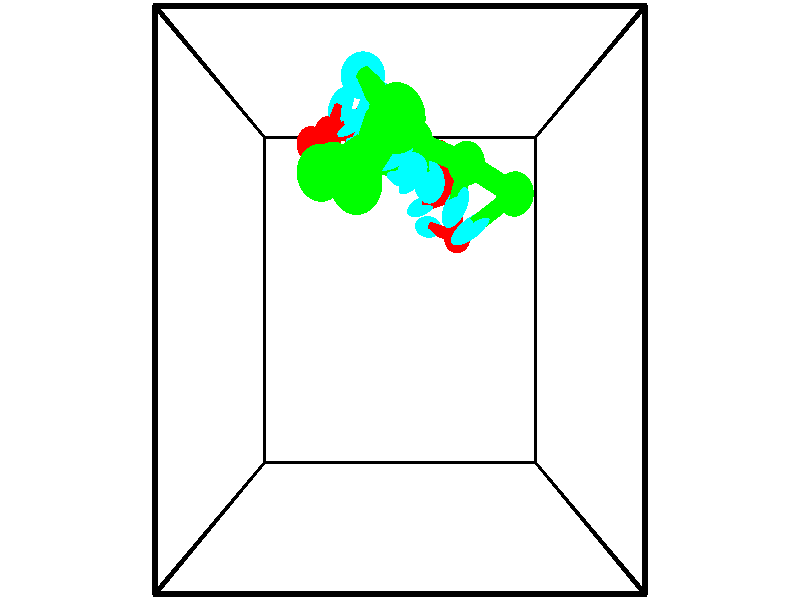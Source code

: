 // switches for output
#declare DRAW_BASES = 1; // possible values are 0, 1; only relevant for DNA ribbons
#declare DRAW_BASES_TYPE = 3; // possible values are 1, 2, 3; only relevant for DNA ribbons
#declare DRAW_FOG = 0; // set to 1 to enable fog

#include "colors.inc"

#include "transforms.inc"
background { rgb <1, 1, 1>}

#default {
   normal{
       ripples 0.25
       frequency 0.20
       turbulence 0.2
       lambda 5
   }
	finish {
		phong 0.1
		phong_size 40.
	}
}

// original window dimensions: 1024x640


// camera settings

camera {
	sky <-0, 1, 0>
	up <-0, 1, 0>
	right 1.6 * <1, 0, 0>
	location <2.5, 2.5, 11.1562>
	look_at <2.5, 2.5, 2.5>
	direction <0, 0, -8.6562>
	angle 67.0682
}


# declare cpy_camera_pos = <2.5, 2.5, 11.1562>;
# if (DRAW_FOG = 1)
fog {
	fog_type 2
	up vnormalize(cpy_camera_pos)
	color rgbt<1,1,1,0.3>
	distance 1e-5
	fog_alt 3e-3
	fog_offset 4
}
# end


// LIGHTS

# declare lum = 6;
global_settings {
	ambient_light rgb lum * <0.05, 0.05, 0.05>
	max_trace_level 15
}# declare cpy_direct_light_amount = 0.25;
light_source
{	1000 * <-1, -1, 1>,
	rgb lum * cpy_direct_light_amount
	parallel
}

light_source
{	1000 * <1, 1, -1>,
	rgb lum * cpy_direct_light_amount
	parallel
}

// strand 0

// nucleotide -1

// particle -1
sphere {
	<1.308586, 4.533175, 1.534775> 0.250000
	pigment { color rgbt <1,0,0,0> }
	no_shadow
}
cylinder {
	<1.438267, 4.888640, 1.405056>,  <1.516075, 5.101920, 1.327224>, 0.100000
	pigment { color rgbt <1,0,0,0> }
	no_shadow
}
cylinder {
	<1.438267, 4.888640, 1.405056>,  <1.308586, 4.533175, 1.534775>, 0.100000
	pigment { color rgbt <1,0,0,0> }
	no_shadow
}

// particle -1
sphere {
	<1.438267, 4.888640, 1.405056> 0.100000
	pigment { color rgbt <1,0,0,0> }
	no_shadow
}
sphere {
	0, 1
	scale<0.080000,0.200000,0.300000>
	matrix <0.177446, -0.393857, -0.901881,
		-0.929197, 0.234845, -0.285378,
		0.324201, 0.888665, -0.324298,
		1.535527, 5.155240, 1.307767>
	pigment { color rgbt <0,1,1,0> }
	no_shadow
}
cylinder {
	<0.992003, 4.709930, 0.878645>,  <1.308586, 4.533175, 1.534775>, 0.130000
	pigment { color rgbt <1,0,0,0> }
	no_shadow
}

// nucleotide -1

// particle -1
sphere {
	<0.992003, 4.709930, 0.878645> 0.250000
	pigment { color rgbt <1,0,0,0> }
	no_shadow
}
cylinder {
	<1.354191, 4.877148, 0.907935>,  <1.571504, 4.977479, 0.925509>, 0.100000
	pigment { color rgbt <1,0,0,0> }
	no_shadow
}
cylinder {
	<1.354191, 4.877148, 0.907935>,  <0.992003, 4.709930, 0.878645>, 0.100000
	pigment { color rgbt <1,0,0,0> }
	no_shadow
}

// particle -1
sphere {
	<1.354191, 4.877148, 0.907935> 0.100000
	pigment { color rgbt <1,0,0,0> }
	no_shadow
}
sphere {
	0, 1
	scale<0.080000,0.200000,0.300000>
	matrix <0.256013, -0.400396, -0.879853,
		-0.338499, 0.815427, -0.469572,
		0.905470, 0.418046, 0.073226,
		1.625832, 5.002562, 0.929903>
	pigment { color rgbt <0,1,1,0> }
	no_shadow
}
cylinder {
	<1.201704, 5.023200, 0.206983>,  <0.992003, 4.709930, 0.878645>, 0.130000
	pigment { color rgbt <1,0,0,0> }
	no_shadow
}

// nucleotide -1

// particle -1
sphere {
	<1.201704, 5.023200, 0.206983> 0.250000
	pigment { color rgbt <1,0,0,0> }
	no_shadow
}
cylinder {
	<1.539536, 4.952837, 0.409266>,  <1.742234, 4.910619, 0.530637>, 0.100000
	pigment { color rgbt <1,0,0,0> }
	no_shadow
}
cylinder {
	<1.539536, 4.952837, 0.409266>,  <1.201704, 5.023200, 0.206983>, 0.100000
	pigment { color rgbt <1,0,0,0> }
	no_shadow
}

// particle -1
sphere {
	<1.539536, 4.952837, 0.409266> 0.100000
	pigment { color rgbt <1,0,0,0> }
	no_shadow
}
sphere {
	0, 1
	scale<0.080000,0.200000,0.300000>
	matrix <0.425017, -0.354182, -0.833016,
		0.325648, 0.918483, -0.224371,
		0.844579, -0.175908, 0.505710,
		1.792909, 4.900064, 0.560979>
	pigment { color rgbt <0,1,1,0> }
	no_shadow
}
cylinder {
	<1.916063, 5.368917, -0.087782>,  <1.201704, 5.023200, 0.206983>, 0.130000
	pigment { color rgbt <1,0,0,0> }
	no_shadow
}

// nucleotide -1

// particle -1
sphere {
	<1.916063, 5.368917, -0.087782> 0.250000
	pigment { color rgbt <1,0,0,0> }
	no_shadow
}
cylinder {
	<2.000484, 5.024289, 0.096892>,  <2.051137, 4.817513, 0.207697>, 0.100000
	pigment { color rgbt <1,0,0,0> }
	no_shadow
}
cylinder {
	<2.000484, 5.024289, 0.096892>,  <1.916063, 5.368917, -0.087782>, 0.100000
	pigment { color rgbt <1,0,0,0> }
	no_shadow
}

// particle -1
sphere {
	<2.000484, 5.024289, 0.096892> 0.100000
	pigment { color rgbt <1,0,0,0> }
	no_shadow
}
sphere {
	0, 1
	scale<0.080000,0.200000,0.300000>
	matrix <0.496742, -0.312251, -0.809782,
		0.841845, 0.400246, 0.362076,
		0.211054, -0.861570, 0.461686,
		2.063801, 4.765818, 0.235398>
	pigment { color rgbt <0,1,1,0> }
	no_shadow
}
cylinder {
	<2.627605, 5.233276, -0.309755>,  <1.916063, 5.368917, -0.087782>, 0.130000
	pigment { color rgbt <1,0,0,0> }
	no_shadow
}

// nucleotide -1

// particle -1
sphere {
	<2.627605, 5.233276, -0.309755> 0.250000
	pigment { color rgbt <1,0,0,0> }
	no_shadow
}
cylinder {
	<2.517948, 4.873665, -0.173172>,  <2.452154, 4.657898, -0.091221>, 0.100000
	pigment { color rgbt <1,0,0,0> }
	no_shadow
}
cylinder {
	<2.517948, 4.873665, -0.173172>,  <2.627605, 5.233276, -0.309755>, 0.100000
	pigment { color rgbt <1,0,0,0> }
	no_shadow
}

// particle -1
sphere {
	<2.517948, 4.873665, -0.173172> 0.100000
	pigment { color rgbt <1,0,0,0> }
	no_shadow
}
sphere {
	0, 1
	scale<0.080000,0.200000,0.300000>
	matrix <0.371246, -0.426472, -0.824802,
		0.887143, -0.099348, 0.450675,
		-0.274143, -0.899028, 0.341459,
		2.435705, 4.603957, -0.070734>
	pigment { color rgbt <0,1,1,0> }
	no_shadow
}
cylinder {
	<3.239805, 4.813069, -0.443812>,  <2.627605, 5.233276, -0.309755>, 0.130000
	pigment { color rgbt <1,0,0,0> }
	no_shadow
}

// nucleotide -1

// particle -1
sphere {
	<3.239805, 4.813069, -0.443812> 0.250000
	pigment { color rgbt <1,0,0,0> }
	no_shadow
}
cylinder {
	<2.944393, 4.558635, -0.354397>,  <2.767146, 4.405975, -0.300747>, 0.100000
	pigment { color rgbt <1,0,0,0> }
	no_shadow
}
cylinder {
	<2.944393, 4.558635, -0.354397>,  <3.239805, 4.813069, -0.443812>, 0.100000
	pigment { color rgbt <1,0,0,0> }
	no_shadow
}

// particle -1
sphere {
	<2.944393, 4.558635, -0.354397> 0.100000
	pigment { color rgbt <1,0,0,0> }
	no_shadow
}
sphere {
	0, 1
	scale<0.080000,0.200000,0.300000>
	matrix <0.406655, -0.684704, -0.604824,
		0.537777, -0.355778, 0.764341,
		-0.738530, -0.636084, 0.223539,
		2.722834, 4.367810, -0.287335>
	pigment { color rgbt <0,1,1,0> }
	no_shadow
}
cylinder {
	<3.533325, 4.150599, -0.219057>,  <3.239805, 4.813069, -0.443812>, 0.130000
	pigment { color rgbt <1,0,0,0> }
	no_shadow
}

// nucleotide -1

// particle -1
sphere {
	<3.533325, 4.150599, -0.219057> 0.250000
	pigment { color rgbt <1,0,0,0> }
	no_shadow
}
cylinder {
	<3.175598, 4.067025, -0.377319>,  <2.960962, 4.016881, -0.472276>, 0.100000
	pigment { color rgbt <1,0,0,0> }
	no_shadow
}
cylinder {
	<3.175598, 4.067025, -0.377319>,  <3.533325, 4.150599, -0.219057>, 0.100000
	pigment { color rgbt <1,0,0,0> }
	no_shadow
}

// particle -1
sphere {
	<3.175598, 4.067025, -0.377319> 0.100000
	pigment { color rgbt <1,0,0,0> }
	no_shadow
}
sphere {
	0, 1
	scale<0.080000,0.200000,0.300000>
	matrix <0.440325, -0.567968, -0.695361,
		-0.079434, -0.796090, 0.599943,
		-0.894318, -0.208934, -0.395654,
		2.907303, 4.004344, -0.496015>
	pigment { color rgbt <0,1,1,0> }
	no_shadow
}
cylinder {
	<3.586169, 3.488794, -0.325629>,  <3.533325, 4.150599, -0.219057>, 0.130000
	pigment { color rgbt <1,0,0,0> }
	no_shadow
}

// nucleotide -1

// particle -1
sphere {
	<3.586169, 3.488794, -0.325629> 0.250000
	pigment { color rgbt <1,0,0,0> }
	no_shadow
}
cylinder {
	<3.281017, 3.609762, -0.554210>,  <3.097926, 3.682343, -0.691358>, 0.100000
	pigment { color rgbt <1,0,0,0> }
	no_shadow
}
cylinder {
	<3.281017, 3.609762, -0.554210>,  <3.586169, 3.488794, -0.325629>, 0.100000
	pigment { color rgbt <1,0,0,0> }
	no_shadow
}

// particle -1
sphere {
	<3.281017, 3.609762, -0.554210> 0.100000
	pigment { color rgbt <1,0,0,0> }
	no_shadow
}
sphere {
	0, 1
	scale<0.080000,0.200000,0.300000>
	matrix <0.370581, -0.519735, -0.769770,
		-0.529820, -0.799002, 0.284406,
		-0.762863, 0.302444, -0.571461,
		3.052154, 3.700489, -0.725646>
	pigment { color rgbt <0,1,1,0> }
	no_shadow
}
// strand 1

// nucleotide -1

// particle -1
sphere {
	<4.033462, 3.680650, 3.081844> 0.250000
	pigment { color rgbt <0,1,0,0> }
	no_shadow
}
cylinder {
	<3.698090, 3.463781, 3.059636>,  <3.496866, 3.333660, 3.046310>, 0.100000
	pigment { color rgbt <0,1,0,0> }
	no_shadow
}
cylinder {
	<3.698090, 3.463781, 3.059636>,  <4.033462, 3.680650, 3.081844>, 0.100000
	pigment { color rgbt <0,1,0,0> }
	no_shadow
}

// particle -1
sphere {
	<3.698090, 3.463781, 3.059636> 0.100000
	pigment { color rgbt <0,1,0,0> }
	no_shadow
}
sphere {
	0, 1
	scale<0.080000,0.200000,0.300000>
	matrix <-0.495859, 0.716576, 0.490554,
		-0.226179, 0.438827, -0.869640,
		-0.838431, -0.542172, -0.055522,
		3.446560, 3.301130, 3.042979>
	pigment { color rgbt <0,1,1,0> }
	no_shadow
}
cylinder {
	<3.401614, 4.048678, 2.947896>,  <4.033462, 3.680650, 3.081844>, 0.130000
	pigment { color rgbt <0,1,0,0> }
	no_shadow
}

// nucleotide -1

// particle -1
sphere {
	<3.401614, 4.048678, 2.947896> 0.250000
	pigment { color rgbt <0,1,0,0> }
	no_shadow
}
cylinder {
	<3.295189, 3.738598, 3.177077>,  <3.231334, 3.552550, 3.314586>, 0.100000
	pigment { color rgbt <0,1,0,0> }
	no_shadow
}
cylinder {
	<3.295189, 3.738598, 3.177077>,  <3.401614, 4.048678, 2.947896>, 0.100000
	pigment { color rgbt <0,1,0,0> }
	no_shadow
}

// particle -1
sphere {
	<3.295189, 3.738598, 3.177077> 0.100000
	pigment { color rgbt <0,1,0,0> }
	no_shadow
}
sphere {
	0, 1
	scale<0.080000,0.200000,0.300000>
	matrix <-0.621579, 0.592271, 0.512693,
		-0.736783, -0.219727, -0.639430,
		-0.266063, -0.775200, 0.572953,
		3.215370, 3.506038, 3.348963>
	pigment { color rgbt <0,1,1,0> }
	no_shadow
}
cylinder {
	<2.690054, 4.251087, 3.126479>,  <3.401614, 4.048678, 2.947896>, 0.130000
	pigment { color rgbt <0,1,0,0> }
	no_shadow
}

// nucleotide -1

// particle -1
sphere {
	<2.690054, 4.251087, 3.126479> 0.250000
	pigment { color rgbt <0,1,0,0> }
	no_shadow
}
cylinder {
	<2.790779, 3.956890, 3.378080>,  <2.851214, 3.780372, 3.529040>, 0.100000
	pigment { color rgbt <0,1,0,0> }
	no_shadow
}
cylinder {
	<2.790779, 3.956890, 3.378080>,  <2.690054, 4.251087, 3.126479>, 0.100000
	pigment { color rgbt <0,1,0,0> }
	no_shadow
}

// particle -1
sphere {
	<2.790779, 3.956890, 3.378080> 0.100000
	pigment { color rgbt <0,1,0,0> }
	no_shadow
}
sphere {
	0, 1
	scale<0.080000,0.200000,0.300000>
	matrix <-0.487988, 0.464773, 0.738819,
		-0.835738, -0.492989, -0.241875,
		0.251812, -0.735492, 0.629001,
		2.866323, 3.736243, 3.566780>
	pigment { color rgbt <0,1,1,0> }
	no_shadow
}
cylinder {
	<2.058149, 3.959728, 3.482111>,  <2.690054, 4.251087, 3.126479>, 0.130000
	pigment { color rgbt <0,1,0,0> }
	no_shadow
}

// nucleotide -1

// particle -1
sphere {
	<2.058149, 3.959728, 3.482111> 0.250000
	pigment { color rgbt <0,1,0,0> }
	no_shadow
}
cylinder {
	<2.356552, 3.871830, 3.733565>,  <2.535594, 3.819091, 3.884438>, 0.100000
	pigment { color rgbt <0,1,0,0> }
	no_shadow
}
cylinder {
	<2.356552, 3.871830, 3.733565>,  <2.058149, 3.959728, 3.482111>, 0.100000
	pigment { color rgbt <0,1,0,0> }
	no_shadow
}

// particle -1
sphere {
	<2.356552, 3.871830, 3.733565> 0.100000
	pigment { color rgbt <0,1,0,0> }
	no_shadow
}
sphere {
	0, 1
	scale<0.080000,0.200000,0.300000>
	matrix <-0.517994, 0.401780, 0.755152,
		-0.418515, -0.888979, 0.185904,
		0.746007, -0.219745, 0.628637,
		2.580354, 3.805907, 3.922156>
	pigment { color rgbt <0,1,1,0> }
	no_shadow
}
cylinder {
	<1.723185, 3.793046, 4.074650>,  <2.058149, 3.959728, 3.482111>, 0.130000
	pigment { color rgbt <0,1,0,0> }
	no_shadow
}

// nucleotide -1

// particle -1
sphere {
	<1.723185, 3.793046, 4.074650> 0.250000
	pigment { color rgbt <0,1,0,0> }
	no_shadow
}
cylinder {
	<2.094170, 3.857178, 4.209769>,  <2.316761, 3.895657, 4.290841>, 0.100000
	pigment { color rgbt <0,1,0,0> }
	no_shadow
}
cylinder {
	<2.094170, 3.857178, 4.209769>,  <1.723185, 3.793046, 4.074650>, 0.100000
	pigment { color rgbt <0,1,0,0> }
	no_shadow
}

// particle -1
sphere {
	<2.094170, 3.857178, 4.209769> 0.100000
	pigment { color rgbt <0,1,0,0> }
	no_shadow
}
sphere {
	0, 1
	scale<0.080000,0.200000,0.300000>
	matrix <-0.373385, 0.348997, 0.859526,
		0.019918, -0.923306, 0.383547,
		0.927463, 0.160331, 0.337797,
		2.372408, 3.905277, 4.311109>
	pigment { color rgbt <0,1,1,0> }
	no_shadow
}
cylinder {
	<1.665904, 3.613545, 4.802609>,  <1.723185, 3.793046, 4.074650>, 0.130000
	pigment { color rgbt <0,1,0,0> }
	no_shadow
}

// nucleotide -1

// particle -1
sphere {
	<1.665904, 3.613545, 4.802609> 0.250000
	pigment { color rgbt <0,1,0,0> }
	no_shadow
}
cylinder {
	<2.009026, 3.817797, 4.779185>,  <2.214899, 3.940348, 4.765131>, 0.100000
	pigment { color rgbt <0,1,0,0> }
	no_shadow
}
cylinder {
	<2.009026, 3.817797, 4.779185>,  <1.665904, 3.613545, 4.802609>, 0.100000
	pigment { color rgbt <0,1,0,0> }
	no_shadow
}

// particle -1
sphere {
	<2.009026, 3.817797, 4.779185> 0.100000
	pigment { color rgbt <0,1,0,0> }
	no_shadow
}
sphere {
	0, 1
	scale<0.080000,0.200000,0.300000>
	matrix <-0.123643, 0.315601, 0.940802,
		0.498883, -0.799783, 0.333860,
		0.857804, 0.510630, -0.058561,
		2.266367, 3.970985, 4.761617>
	pigment { color rgbt <0,1,1,0> }
	no_shadow
}
cylinder {
	<2.082535, 3.428258, 5.396181>,  <1.665904, 3.613545, 4.802609>, 0.130000
	pigment { color rgbt <0,1,0,0> }
	no_shadow
}

// nucleotide -1

// particle -1
sphere {
	<2.082535, 3.428258, 5.396181> 0.250000
	pigment { color rgbt <0,1,0,0> }
	no_shadow
}
cylinder {
	<2.182823, 3.789482, 5.256685>,  <2.242996, 4.006217, 5.172987>, 0.100000
	pigment { color rgbt <0,1,0,0> }
	no_shadow
}
cylinder {
	<2.182823, 3.789482, 5.256685>,  <2.082535, 3.428258, 5.396181>, 0.100000
	pigment { color rgbt <0,1,0,0> }
	no_shadow
}

// particle -1
sphere {
	<2.182823, 3.789482, 5.256685> 0.100000
	pigment { color rgbt <0,1,0,0> }
	no_shadow
}
sphere {
	0, 1
	scale<0.080000,0.200000,0.300000>
	matrix <-0.180602, 0.397556, 0.899629,
		0.951064, -0.162572, 0.262770,
		0.250720, 0.903061, -0.348740,
		2.258039, 4.060400, 5.152063>
	pigment { color rgbt <0,1,1,0> }
	no_shadow
}
cylinder {
	<2.470352, 3.805091, 5.949310>,  <2.082535, 3.428258, 5.396181>, 0.130000
	pigment { color rgbt <0,1,0,0> }
	no_shadow
}

// nucleotide -1

// particle -1
sphere {
	<2.470352, 3.805091, 5.949310> 0.250000
	pigment { color rgbt <0,1,0,0> }
	no_shadow
}
cylinder {
	<2.286987, 4.060354, 5.701887>,  <2.176969, 4.213512, 5.553433>, 0.100000
	pigment { color rgbt <0,1,0,0> }
	no_shadow
}
cylinder {
	<2.286987, 4.060354, 5.701887>,  <2.470352, 3.805091, 5.949310>, 0.100000
	pigment { color rgbt <0,1,0,0> }
	no_shadow
}

// particle -1
sphere {
	<2.286987, 4.060354, 5.701887> 0.100000
	pigment { color rgbt <0,1,0,0> }
	no_shadow
}
sphere {
	0, 1
	scale<0.080000,0.200000,0.300000>
	matrix <-0.366154, 0.498570, 0.785723,
		0.809809, 0.586671, 0.005114,
		-0.458411, 0.638158, -0.618558,
		2.149464, 4.251801, 5.516319>
	pigment { color rgbt <0,1,1,0> }
	no_shadow
}
// box output
cylinder {
	<0.000000, 0.000000, 0.000000>,  <5.000000, 0.000000, 0.000000>, 0.025000
	pigment { color rgbt <0,0,0,0> }
	no_shadow
}
cylinder {
	<0.000000, 0.000000, 0.000000>,  <0.000000, 5.000000, 0.000000>, 0.025000
	pigment { color rgbt <0,0,0,0> }
	no_shadow
}
cylinder {
	<0.000000, 0.000000, 0.000000>,  <0.000000, 0.000000, 5.000000>, 0.025000
	pigment { color rgbt <0,0,0,0> }
	no_shadow
}
cylinder {
	<5.000000, 5.000000, 5.000000>,  <0.000000, 5.000000, 5.000000>, 0.025000
	pigment { color rgbt <0,0,0,0> }
	no_shadow
}
cylinder {
	<5.000000, 5.000000, 5.000000>,  <5.000000, 0.000000, 5.000000>, 0.025000
	pigment { color rgbt <0,0,0,0> }
	no_shadow
}
cylinder {
	<5.000000, 5.000000, 5.000000>,  <5.000000, 5.000000, 0.000000>, 0.025000
	pigment { color rgbt <0,0,0,0> }
	no_shadow
}
cylinder {
	<0.000000, 0.000000, 5.000000>,  <0.000000, 5.000000, 5.000000>, 0.025000
	pigment { color rgbt <0,0,0,0> }
	no_shadow
}
cylinder {
	<0.000000, 0.000000, 5.000000>,  <5.000000, 0.000000, 5.000000>, 0.025000
	pigment { color rgbt <0,0,0,0> }
	no_shadow
}
cylinder {
	<5.000000, 5.000000, 0.000000>,  <0.000000, 5.000000, 0.000000>, 0.025000
	pigment { color rgbt <0,0,0,0> }
	no_shadow
}
cylinder {
	<5.000000, 5.000000, 0.000000>,  <5.000000, 0.000000, 0.000000>, 0.025000
	pigment { color rgbt <0,0,0,0> }
	no_shadow
}
cylinder {
	<5.000000, 0.000000, 5.000000>,  <5.000000, 0.000000, 0.000000>, 0.025000
	pigment { color rgbt <0,0,0,0> }
	no_shadow
}
cylinder {
	<0.000000, 5.000000, 0.000000>,  <0.000000, 5.000000, 5.000000>, 0.025000
	pigment { color rgbt <0,0,0,0> }
	no_shadow
}
// end of box output
